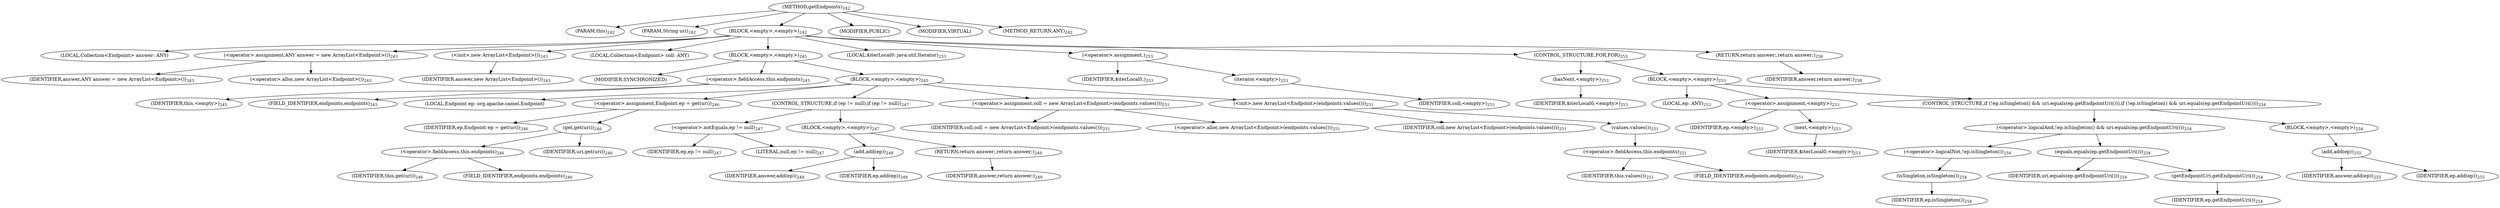 digraph "getEndpoints" {  
"782" [label = <(METHOD,getEndpoints)<SUB>242</SUB>> ]
"783" [label = <(PARAM,this)<SUB>242</SUB>> ]
"784" [label = <(PARAM,String uri)<SUB>242</SUB>> ]
"785" [label = <(BLOCK,&lt;empty&gt;,&lt;empty&gt;)<SUB>242</SUB>> ]
"24" [label = <(LOCAL,Collection&lt;Endpoint&gt; answer: ANY)> ]
"786" [label = <(&lt;operator&gt;.assignment,ANY answer = new ArrayList&lt;Endpoint&gt;())<SUB>243</SUB>> ]
"787" [label = <(IDENTIFIER,answer,ANY answer = new ArrayList&lt;Endpoint&gt;())<SUB>243</SUB>> ]
"788" [label = <(&lt;operator&gt;.alloc,new ArrayList&lt;Endpoint&gt;())<SUB>243</SUB>> ]
"789" [label = <(&lt;init&gt;,new ArrayList&lt;Endpoint&gt;())<SUB>243</SUB>> ]
"23" [label = <(IDENTIFIER,answer,new ArrayList&lt;Endpoint&gt;())<SUB>243</SUB>> ]
"26" [label = <(LOCAL,Collection&lt;Endpoint&gt; coll: ANY)> ]
"790" [label = <(BLOCK,&lt;empty&gt;,&lt;empty&gt;)<SUB>245</SUB>> ]
"791" [label = <(MODIFIER,SYNCHRONIZED)> ]
"792" [label = <(&lt;operator&gt;.fieldAccess,this.endpoints)<SUB>245</SUB>> ]
"793" [label = <(IDENTIFIER,this,&lt;empty&gt;)<SUB>245</SUB>> ]
"794" [label = <(FIELD_IDENTIFIER,endpoints,endpoints)<SUB>245</SUB>> ]
"795" [label = <(BLOCK,&lt;empty&gt;,&lt;empty&gt;)<SUB>245</SUB>> ]
"796" [label = <(LOCAL,Endpoint ep: org.apache.camel.Endpoint)> ]
"797" [label = <(&lt;operator&gt;.assignment,Endpoint ep = get(uri))<SUB>246</SUB>> ]
"798" [label = <(IDENTIFIER,ep,Endpoint ep = get(uri))<SUB>246</SUB>> ]
"799" [label = <(get,get(uri))<SUB>246</SUB>> ]
"800" [label = <(&lt;operator&gt;.fieldAccess,this.endpoints)<SUB>246</SUB>> ]
"801" [label = <(IDENTIFIER,this,get(uri))<SUB>246</SUB>> ]
"802" [label = <(FIELD_IDENTIFIER,endpoints,endpoints)<SUB>246</SUB>> ]
"803" [label = <(IDENTIFIER,uri,get(uri))<SUB>246</SUB>> ]
"804" [label = <(CONTROL_STRUCTURE,if (ep != null),if (ep != null))<SUB>247</SUB>> ]
"805" [label = <(&lt;operator&gt;.notEquals,ep != null)<SUB>247</SUB>> ]
"806" [label = <(IDENTIFIER,ep,ep != null)<SUB>247</SUB>> ]
"807" [label = <(LITERAL,null,ep != null)<SUB>247</SUB>> ]
"808" [label = <(BLOCK,&lt;empty&gt;,&lt;empty&gt;)<SUB>247</SUB>> ]
"809" [label = <(add,add(ep))<SUB>248</SUB>> ]
"810" [label = <(IDENTIFIER,answer,add(ep))<SUB>248</SUB>> ]
"811" [label = <(IDENTIFIER,ep,add(ep))<SUB>248</SUB>> ]
"812" [label = <(RETURN,return answer;,return answer;)<SUB>249</SUB>> ]
"813" [label = <(IDENTIFIER,answer,return answer;)<SUB>249</SUB>> ]
"814" [label = <(&lt;operator&gt;.assignment,coll = new ArrayList&lt;Endpoint&gt;(endpoints.values()))<SUB>251</SUB>> ]
"815" [label = <(IDENTIFIER,coll,coll = new ArrayList&lt;Endpoint&gt;(endpoints.values()))<SUB>251</SUB>> ]
"816" [label = <(&lt;operator&gt;.alloc,new ArrayList&lt;Endpoint&gt;(endpoints.values()))<SUB>251</SUB>> ]
"817" [label = <(&lt;init&gt;,new ArrayList&lt;Endpoint&gt;(endpoints.values()))<SUB>251</SUB>> ]
"25" [label = <(IDENTIFIER,coll,new ArrayList&lt;Endpoint&gt;(endpoints.values()))<SUB>251</SUB>> ]
"818" [label = <(values,values())<SUB>251</SUB>> ]
"819" [label = <(&lt;operator&gt;.fieldAccess,this.endpoints)<SUB>251</SUB>> ]
"820" [label = <(IDENTIFIER,this,values())<SUB>251</SUB>> ]
"821" [label = <(FIELD_IDENTIFIER,endpoints,endpoints)<SUB>251</SUB>> ]
"822" [label = <(LOCAL,$iterLocal0: java.util.Iterator)<SUB>253</SUB>> ]
"823" [label = <(&lt;operator&gt;.assignment,)<SUB>253</SUB>> ]
"824" [label = <(IDENTIFIER,$iterLocal0,)<SUB>253</SUB>> ]
"825" [label = <(iterator,&lt;empty&gt;)<SUB>253</SUB>> ]
"826" [label = <(IDENTIFIER,coll,&lt;empty&gt;)<SUB>253</SUB>> ]
"827" [label = <(CONTROL_STRUCTURE,FOR,FOR)<SUB>253</SUB>> ]
"828" [label = <(hasNext,&lt;empty&gt;)<SUB>253</SUB>> ]
"829" [label = <(IDENTIFIER,$iterLocal0,&lt;empty&gt;)<SUB>253</SUB>> ]
"830" [label = <(BLOCK,&lt;empty&gt;,&lt;empty&gt;)<SUB>253</SUB>> ]
"831" [label = <(LOCAL,ep: ANY)<SUB>253</SUB>> ]
"832" [label = <(&lt;operator&gt;.assignment,&lt;empty&gt;)<SUB>253</SUB>> ]
"833" [label = <(IDENTIFIER,ep,&lt;empty&gt;)<SUB>253</SUB>> ]
"834" [label = <(next,&lt;empty&gt;)<SUB>253</SUB>> ]
"835" [label = <(IDENTIFIER,$iterLocal0,&lt;empty&gt;)<SUB>253</SUB>> ]
"836" [label = <(CONTROL_STRUCTURE,if (!ep.isSingleton() &amp;&amp; uri.equals(ep.getEndpointUri())),if (!ep.isSingleton() &amp;&amp; uri.equals(ep.getEndpointUri())))<SUB>254</SUB>> ]
"837" [label = <(&lt;operator&gt;.logicalAnd,!ep.isSingleton() &amp;&amp; uri.equals(ep.getEndpointUri()))<SUB>254</SUB>> ]
"838" [label = <(&lt;operator&gt;.logicalNot,!ep.isSingleton())<SUB>254</SUB>> ]
"839" [label = <(isSingleton,isSingleton())<SUB>254</SUB>> ]
"840" [label = <(IDENTIFIER,ep,isSingleton())<SUB>254</SUB>> ]
"841" [label = <(equals,equals(ep.getEndpointUri()))<SUB>254</SUB>> ]
"842" [label = <(IDENTIFIER,uri,equals(ep.getEndpointUri()))<SUB>254</SUB>> ]
"843" [label = <(getEndpointUri,getEndpointUri())<SUB>254</SUB>> ]
"844" [label = <(IDENTIFIER,ep,getEndpointUri())<SUB>254</SUB>> ]
"845" [label = <(BLOCK,&lt;empty&gt;,&lt;empty&gt;)<SUB>254</SUB>> ]
"846" [label = <(add,add(ep))<SUB>255</SUB>> ]
"847" [label = <(IDENTIFIER,answer,add(ep))<SUB>255</SUB>> ]
"848" [label = <(IDENTIFIER,ep,add(ep))<SUB>255</SUB>> ]
"849" [label = <(RETURN,return answer;,return answer;)<SUB>258</SUB>> ]
"850" [label = <(IDENTIFIER,answer,return answer;)<SUB>258</SUB>> ]
"851" [label = <(MODIFIER,PUBLIC)> ]
"852" [label = <(MODIFIER,VIRTUAL)> ]
"853" [label = <(METHOD_RETURN,ANY)<SUB>242</SUB>> ]
  "782" -> "783" 
  "782" -> "784" 
  "782" -> "785" 
  "782" -> "851" 
  "782" -> "852" 
  "782" -> "853" 
  "785" -> "24" 
  "785" -> "786" 
  "785" -> "789" 
  "785" -> "26" 
  "785" -> "790" 
  "785" -> "822" 
  "785" -> "823" 
  "785" -> "827" 
  "785" -> "849" 
  "786" -> "787" 
  "786" -> "788" 
  "789" -> "23" 
  "790" -> "791" 
  "790" -> "792" 
  "790" -> "795" 
  "792" -> "793" 
  "792" -> "794" 
  "795" -> "796" 
  "795" -> "797" 
  "795" -> "804" 
  "795" -> "814" 
  "795" -> "817" 
  "797" -> "798" 
  "797" -> "799" 
  "799" -> "800" 
  "799" -> "803" 
  "800" -> "801" 
  "800" -> "802" 
  "804" -> "805" 
  "804" -> "808" 
  "805" -> "806" 
  "805" -> "807" 
  "808" -> "809" 
  "808" -> "812" 
  "809" -> "810" 
  "809" -> "811" 
  "812" -> "813" 
  "814" -> "815" 
  "814" -> "816" 
  "817" -> "25" 
  "817" -> "818" 
  "818" -> "819" 
  "819" -> "820" 
  "819" -> "821" 
  "823" -> "824" 
  "823" -> "825" 
  "825" -> "826" 
  "827" -> "828" 
  "827" -> "830" 
  "828" -> "829" 
  "830" -> "831" 
  "830" -> "832" 
  "830" -> "836" 
  "832" -> "833" 
  "832" -> "834" 
  "834" -> "835" 
  "836" -> "837" 
  "836" -> "845" 
  "837" -> "838" 
  "837" -> "841" 
  "838" -> "839" 
  "839" -> "840" 
  "841" -> "842" 
  "841" -> "843" 
  "843" -> "844" 
  "845" -> "846" 
  "846" -> "847" 
  "846" -> "848" 
  "849" -> "850" 
}
